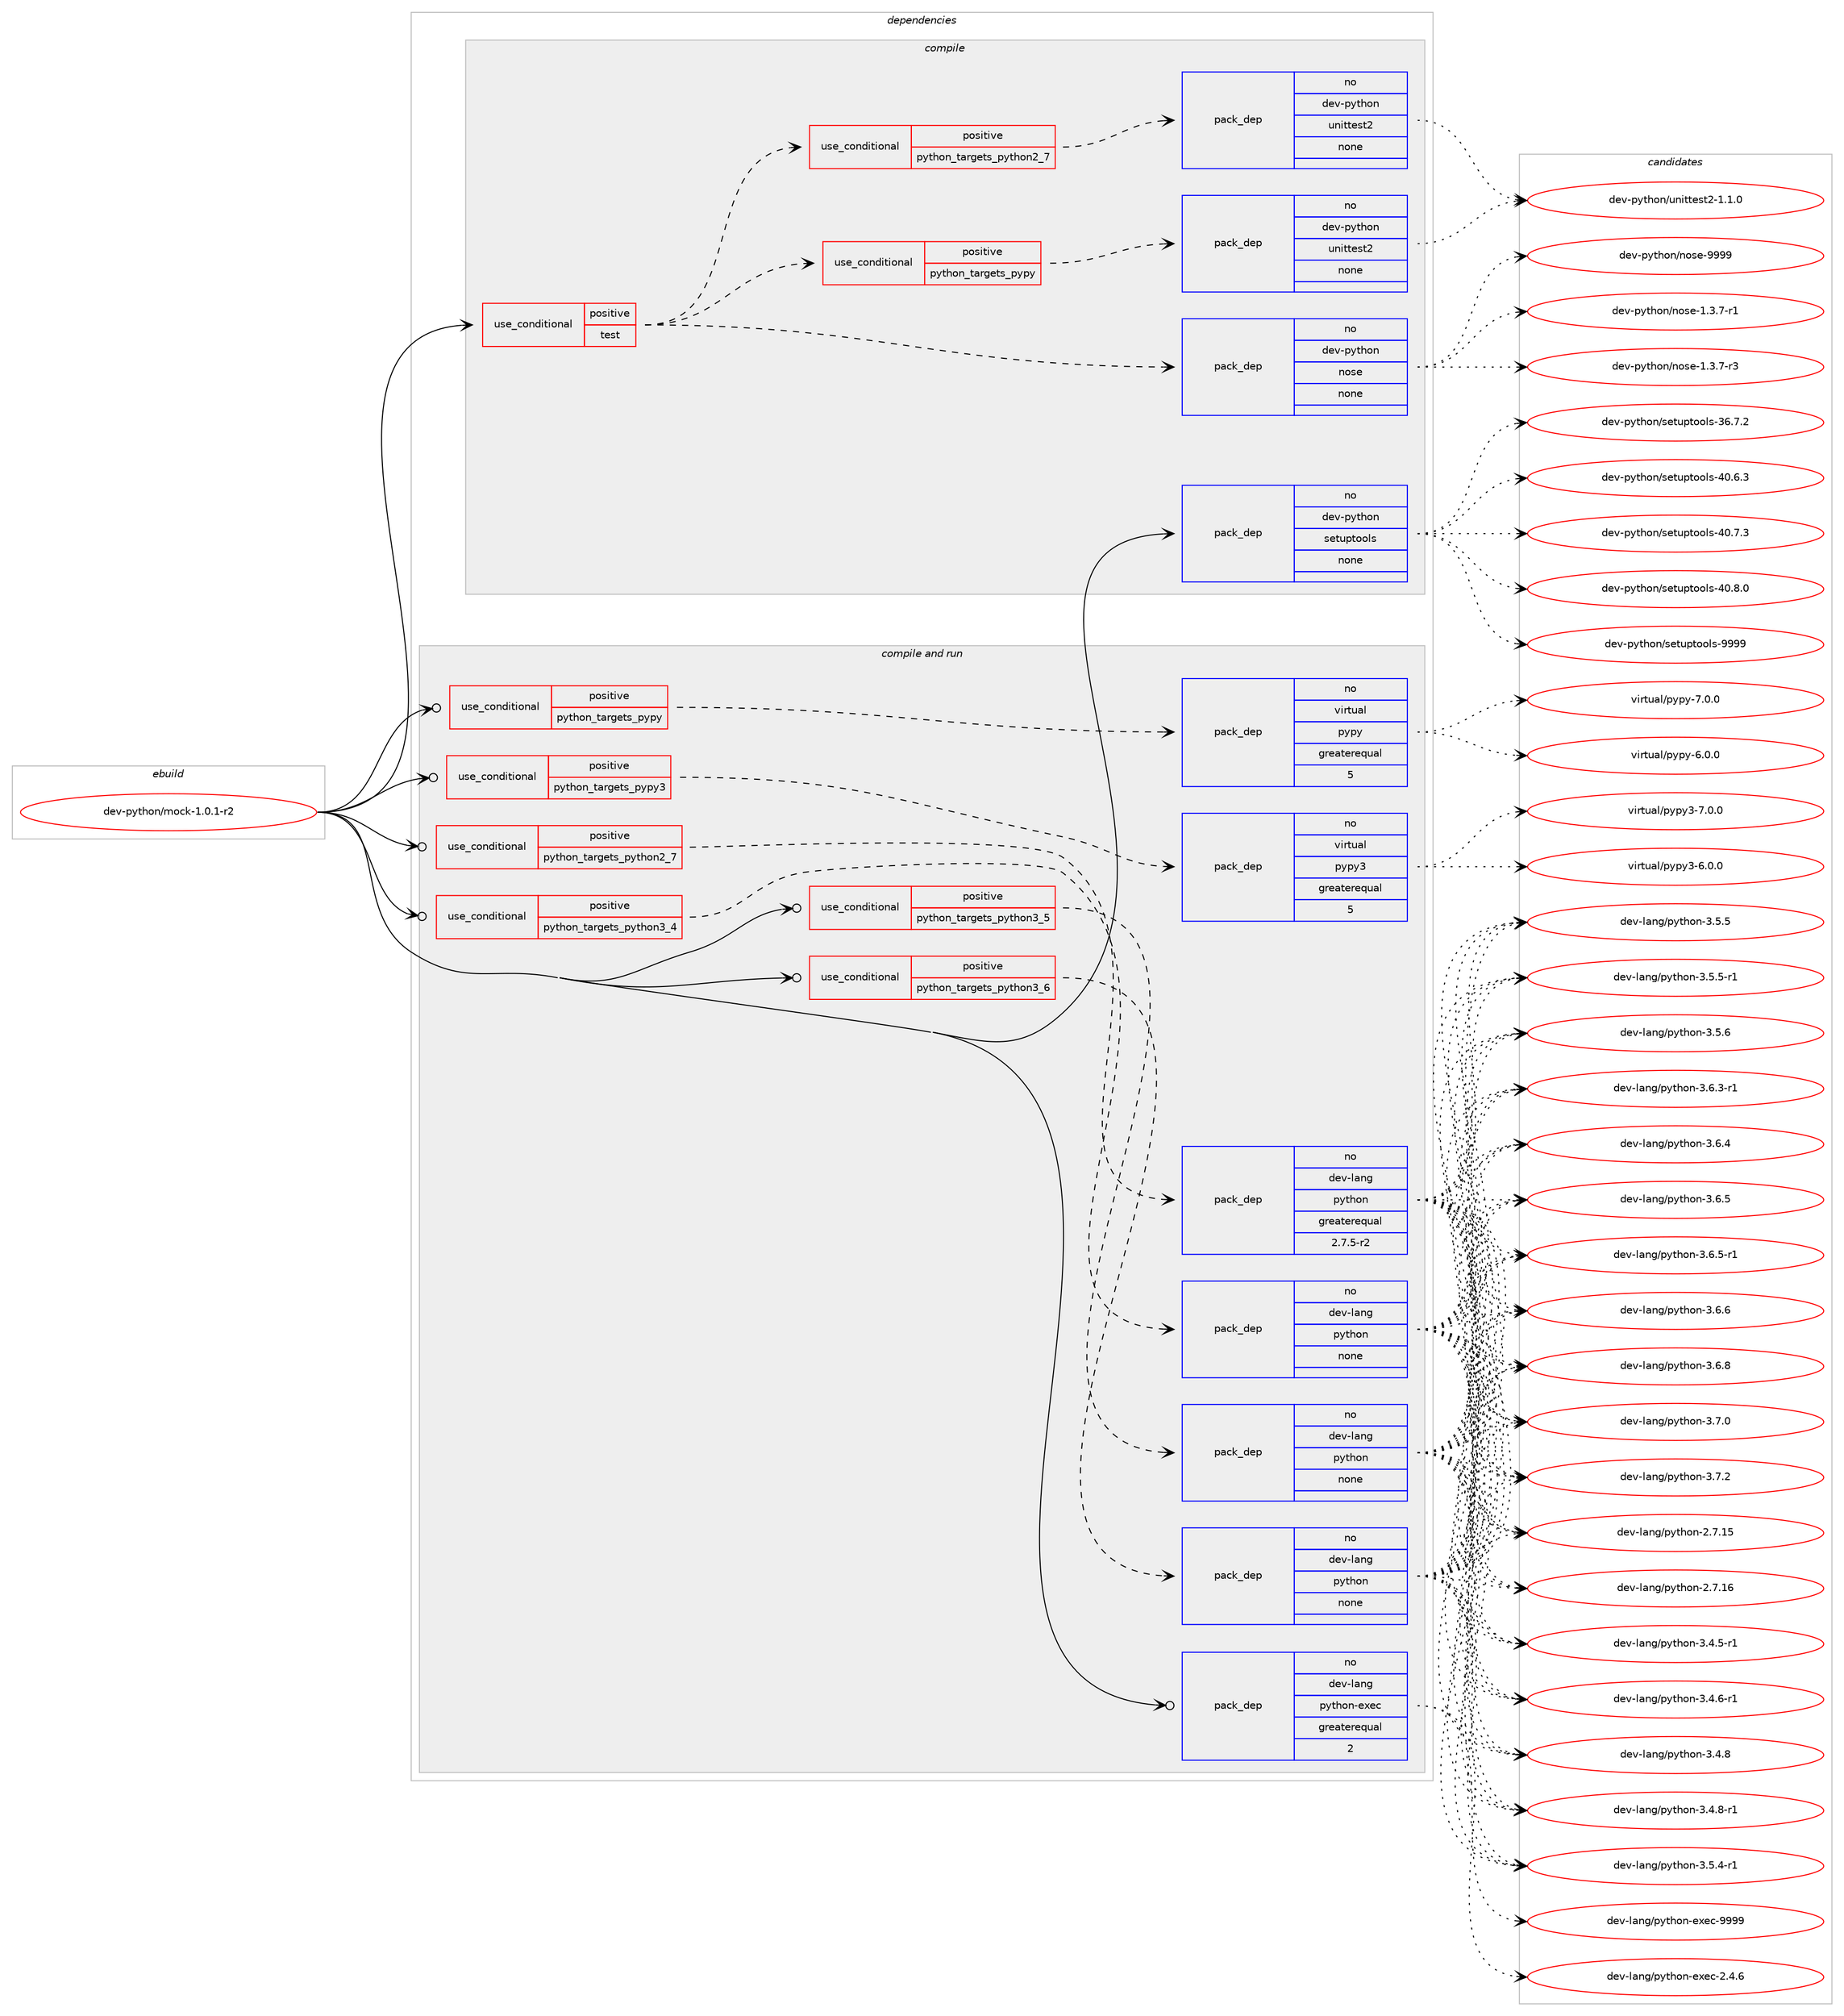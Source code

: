 digraph prolog {

# *************
# Graph options
# *************

newrank=true;
concentrate=true;
compound=true;
graph [rankdir=LR,fontname=Helvetica,fontsize=10,ranksep=1.5];#, ranksep=2.5, nodesep=0.2];
edge  [arrowhead=vee];
node  [fontname=Helvetica,fontsize=10];

# **********
# The ebuild
# **********

subgraph cluster_leftcol {
color=gray;
rank=same;
label=<<i>ebuild</i>>;
id [label="dev-python/mock-1.0.1-r2", color=red, width=4, href="../dev-python/mock-1.0.1-r2.svg"];
}

# ****************
# The dependencies
# ****************

subgraph cluster_midcol {
color=gray;
label=<<i>dependencies</i>>;
subgraph cluster_compile {
fillcolor="#eeeeee";
style=filled;
label=<<i>compile</i>>;
subgraph cond377539 {
dependency1418998 [label=<<TABLE BORDER="0" CELLBORDER="1" CELLSPACING="0" CELLPADDING="4"><TR><TD ROWSPAN="3" CELLPADDING="10">use_conditional</TD></TR><TR><TD>positive</TD></TR><TR><TD>test</TD></TR></TABLE>>, shape=none, color=red];
subgraph pack1018185 {
dependency1418999 [label=<<TABLE BORDER="0" CELLBORDER="1" CELLSPACING="0" CELLPADDING="4" WIDTH="220"><TR><TD ROWSPAN="6" CELLPADDING="30">pack_dep</TD></TR><TR><TD WIDTH="110">no</TD></TR><TR><TD>dev-python</TD></TR><TR><TD>nose</TD></TR><TR><TD>none</TD></TR><TR><TD></TD></TR></TABLE>>, shape=none, color=blue];
}
dependency1418998:e -> dependency1418999:w [weight=20,style="dashed",arrowhead="vee"];
subgraph cond377540 {
dependency1419000 [label=<<TABLE BORDER="0" CELLBORDER="1" CELLSPACING="0" CELLPADDING="4"><TR><TD ROWSPAN="3" CELLPADDING="10">use_conditional</TD></TR><TR><TD>positive</TD></TR><TR><TD>python_targets_pypy</TD></TR></TABLE>>, shape=none, color=red];
subgraph pack1018186 {
dependency1419001 [label=<<TABLE BORDER="0" CELLBORDER="1" CELLSPACING="0" CELLPADDING="4" WIDTH="220"><TR><TD ROWSPAN="6" CELLPADDING="30">pack_dep</TD></TR><TR><TD WIDTH="110">no</TD></TR><TR><TD>dev-python</TD></TR><TR><TD>unittest2</TD></TR><TR><TD>none</TD></TR><TR><TD></TD></TR></TABLE>>, shape=none, color=blue];
}
dependency1419000:e -> dependency1419001:w [weight=20,style="dashed",arrowhead="vee"];
}
dependency1418998:e -> dependency1419000:w [weight=20,style="dashed",arrowhead="vee"];
subgraph cond377541 {
dependency1419002 [label=<<TABLE BORDER="0" CELLBORDER="1" CELLSPACING="0" CELLPADDING="4"><TR><TD ROWSPAN="3" CELLPADDING="10">use_conditional</TD></TR><TR><TD>positive</TD></TR><TR><TD>python_targets_python2_7</TD></TR></TABLE>>, shape=none, color=red];
subgraph pack1018187 {
dependency1419003 [label=<<TABLE BORDER="0" CELLBORDER="1" CELLSPACING="0" CELLPADDING="4" WIDTH="220"><TR><TD ROWSPAN="6" CELLPADDING="30">pack_dep</TD></TR><TR><TD WIDTH="110">no</TD></TR><TR><TD>dev-python</TD></TR><TR><TD>unittest2</TD></TR><TR><TD>none</TD></TR><TR><TD></TD></TR></TABLE>>, shape=none, color=blue];
}
dependency1419002:e -> dependency1419003:w [weight=20,style="dashed",arrowhead="vee"];
}
dependency1418998:e -> dependency1419002:w [weight=20,style="dashed",arrowhead="vee"];
}
id:e -> dependency1418998:w [weight=20,style="solid",arrowhead="vee"];
subgraph pack1018188 {
dependency1419004 [label=<<TABLE BORDER="0" CELLBORDER="1" CELLSPACING="0" CELLPADDING="4" WIDTH="220"><TR><TD ROWSPAN="6" CELLPADDING="30">pack_dep</TD></TR><TR><TD WIDTH="110">no</TD></TR><TR><TD>dev-python</TD></TR><TR><TD>setuptools</TD></TR><TR><TD>none</TD></TR><TR><TD></TD></TR></TABLE>>, shape=none, color=blue];
}
id:e -> dependency1419004:w [weight=20,style="solid",arrowhead="vee"];
}
subgraph cluster_compileandrun {
fillcolor="#eeeeee";
style=filled;
label=<<i>compile and run</i>>;
subgraph cond377542 {
dependency1419005 [label=<<TABLE BORDER="0" CELLBORDER="1" CELLSPACING="0" CELLPADDING="4"><TR><TD ROWSPAN="3" CELLPADDING="10">use_conditional</TD></TR><TR><TD>positive</TD></TR><TR><TD>python_targets_pypy</TD></TR></TABLE>>, shape=none, color=red];
subgraph pack1018189 {
dependency1419006 [label=<<TABLE BORDER="0" CELLBORDER="1" CELLSPACING="0" CELLPADDING="4" WIDTH="220"><TR><TD ROWSPAN="6" CELLPADDING="30">pack_dep</TD></TR><TR><TD WIDTH="110">no</TD></TR><TR><TD>virtual</TD></TR><TR><TD>pypy</TD></TR><TR><TD>greaterequal</TD></TR><TR><TD>5</TD></TR></TABLE>>, shape=none, color=blue];
}
dependency1419005:e -> dependency1419006:w [weight=20,style="dashed",arrowhead="vee"];
}
id:e -> dependency1419005:w [weight=20,style="solid",arrowhead="odotvee"];
subgraph cond377543 {
dependency1419007 [label=<<TABLE BORDER="0" CELLBORDER="1" CELLSPACING="0" CELLPADDING="4"><TR><TD ROWSPAN="3" CELLPADDING="10">use_conditional</TD></TR><TR><TD>positive</TD></TR><TR><TD>python_targets_pypy3</TD></TR></TABLE>>, shape=none, color=red];
subgraph pack1018190 {
dependency1419008 [label=<<TABLE BORDER="0" CELLBORDER="1" CELLSPACING="0" CELLPADDING="4" WIDTH="220"><TR><TD ROWSPAN="6" CELLPADDING="30">pack_dep</TD></TR><TR><TD WIDTH="110">no</TD></TR><TR><TD>virtual</TD></TR><TR><TD>pypy3</TD></TR><TR><TD>greaterequal</TD></TR><TR><TD>5</TD></TR></TABLE>>, shape=none, color=blue];
}
dependency1419007:e -> dependency1419008:w [weight=20,style="dashed",arrowhead="vee"];
}
id:e -> dependency1419007:w [weight=20,style="solid",arrowhead="odotvee"];
subgraph cond377544 {
dependency1419009 [label=<<TABLE BORDER="0" CELLBORDER="1" CELLSPACING="0" CELLPADDING="4"><TR><TD ROWSPAN="3" CELLPADDING="10">use_conditional</TD></TR><TR><TD>positive</TD></TR><TR><TD>python_targets_python2_7</TD></TR></TABLE>>, shape=none, color=red];
subgraph pack1018191 {
dependency1419010 [label=<<TABLE BORDER="0" CELLBORDER="1" CELLSPACING="0" CELLPADDING="4" WIDTH="220"><TR><TD ROWSPAN="6" CELLPADDING="30">pack_dep</TD></TR><TR><TD WIDTH="110">no</TD></TR><TR><TD>dev-lang</TD></TR><TR><TD>python</TD></TR><TR><TD>greaterequal</TD></TR><TR><TD>2.7.5-r2</TD></TR></TABLE>>, shape=none, color=blue];
}
dependency1419009:e -> dependency1419010:w [weight=20,style="dashed",arrowhead="vee"];
}
id:e -> dependency1419009:w [weight=20,style="solid",arrowhead="odotvee"];
subgraph cond377545 {
dependency1419011 [label=<<TABLE BORDER="0" CELLBORDER="1" CELLSPACING="0" CELLPADDING="4"><TR><TD ROWSPAN="3" CELLPADDING="10">use_conditional</TD></TR><TR><TD>positive</TD></TR><TR><TD>python_targets_python3_4</TD></TR></TABLE>>, shape=none, color=red];
subgraph pack1018192 {
dependency1419012 [label=<<TABLE BORDER="0" CELLBORDER="1" CELLSPACING="0" CELLPADDING="4" WIDTH="220"><TR><TD ROWSPAN="6" CELLPADDING="30">pack_dep</TD></TR><TR><TD WIDTH="110">no</TD></TR><TR><TD>dev-lang</TD></TR><TR><TD>python</TD></TR><TR><TD>none</TD></TR><TR><TD></TD></TR></TABLE>>, shape=none, color=blue];
}
dependency1419011:e -> dependency1419012:w [weight=20,style="dashed",arrowhead="vee"];
}
id:e -> dependency1419011:w [weight=20,style="solid",arrowhead="odotvee"];
subgraph cond377546 {
dependency1419013 [label=<<TABLE BORDER="0" CELLBORDER="1" CELLSPACING="0" CELLPADDING="4"><TR><TD ROWSPAN="3" CELLPADDING="10">use_conditional</TD></TR><TR><TD>positive</TD></TR><TR><TD>python_targets_python3_5</TD></TR></TABLE>>, shape=none, color=red];
subgraph pack1018193 {
dependency1419014 [label=<<TABLE BORDER="0" CELLBORDER="1" CELLSPACING="0" CELLPADDING="4" WIDTH="220"><TR><TD ROWSPAN="6" CELLPADDING="30">pack_dep</TD></TR><TR><TD WIDTH="110">no</TD></TR><TR><TD>dev-lang</TD></TR><TR><TD>python</TD></TR><TR><TD>none</TD></TR><TR><TD></TD></TR></TABLE>>, shape=none, color=blue];
}
dependency1419013:e -> dependency1419014:w [weight=20,style="dashed",arrowhead="vee"];
}
id:e -> dependency1419013:w [weight=20,style="solid",arrowhead="odotvee"];
subgraph cond377547 {
dependency1419015 [label=<<TABLE BORDER="0" CELLBORDER="1" CELLSPACING="0" CELLPADDING="4"><TR><TD ROWSPAN="3" CELLPADDING="10">use_conditional</TD></TR><TR><TD>positive</TD></TR><TR><TD>python_targets_python3_6</TD></TR></TABLE>>, shape=none, color=red];
subgraph pack1018194 {
dependency1419016 [label=<<TABLE BORDER="0" CELLBORDER="1" CELLSPACING="0" CELLPADDING="4" WIDTH="220"><TR><TD ROWSPAN="6" CELLPADDING="30">pack_dep</TD></TR><TR><TD WIDTH="110">no</TD></TR><TR><TD>dev-lang</TD></TR><TR><TD>python</TD></TR><TR><TD>none</TD></TR><TR><TD></TD></TR></TABLE>>, shape=none, color=blue];
}
dependency1419015:e -> dependency1419016:w [weight=20,style="dashed",arrowhead="vee"];
}
id:e -> dependency1419015:w [weight=20,style="solid",arrowhead="odotvee"];
subgraph pack1018195 {
dependency1419017 [label=<<TABLE BORDER="0" CELLBORDER="1" CELLSPACING="0" CELLPADDING="4" WIDTH="220"><TR><TD ROWSPAN="6" CELLPADDING="30">pack_dep</TD></TR><TR><TD WIDTH="110">no</TD></TR><TR><TD>dev-lang</TD></TR><TR><TD>python-exec</TD></TR><TR><TD>greaterequal</TD></TR><TR><TD>2</TD></TR></TABLE>>, shape=none, color=blue];
}
id:e -> dependency1419017:w [weight=20,style="solid",arrowhead="odotvee"];
}
subgraph cluster_run {
fillcolor="#eeeeee";
style=filled;
label=<<i>run</i>>;
}
}

# **************
# The candidates
# **************

subgraph cluster_choices {
rank=same;
color=gray;
label=<<i>candidates</i>>;

subgraph choice1018185 {
color=black;
nodesep=1;
choice10010111845112121116104111110471101111151014549465146554511449 [label="dev-python/nose-1.3.7-r1", color=red, width=4,href="../dev-python/nose-1.3.7-r1.svg"];
choice10010111845112121116104111110471101111151014549465146554511451 [label="dev-python/nose-1.3.7-r3", color=red, width=4,href="../dev-python/nose-1.3.7-r3.svg"];
choice10010111845112121116104111110471101111151014557575757 [label="dev-python/nose-9999", color=red, width=4,href="../dev-python/nose-9999.svg"];
dependency1418999:e -> choice10010111845112121116104111110471101111151014549465146554511449:w [style=dotted,weight="100"];
dependency1418999:e -> choice10010111845112121116104111110471101111151014549465146554511451:w [style=dotted,weight="100"];
dependency1418999:e -> choice10010111845112121116104111110471101111151014557575757:w [style=dotted,weight="100"];
}
subgraph choice1018186 {
color=black;
nodesep=1;
choice100101118451121211161041111104711711010511611610111511650454946494648 [label="dev-python/unittest2-1.1.0", color=red, width=4,href="../dev-python/unittest2-1.1.0.svg"];
dependency1419001:e -> choice100101118451121211161041111104711711010511611610111511650454946494648:w [style=dotted,weight="100"];
}
subgraph choice1018187 {
color=black;
nodesep=1;
choice100101118451121211161041111104711711010511611610111511650454946494648 [label="dev-python/unittest2-1.1.0", color=red, width=4,href="../dev-python/unittest2-1.1.0.svg"];
dependency1419003:e -> choice100101118451121211161041111104711711010511611610111511650454946494648:w [style=dotted,weight="100"];
}
subgraph choice1018188 {
color=black;
nodesep=1;
choice100101118451121211161041111104711510111611711211611111110811545515446554650 [label="dev-python/setuptools-36.7.2", color=red, width=4,href="../dev-python/setuptools-36.7.2.svg"];
choice100101118451121211161041111104711510111611711211611111110811545524846544651 [label="dev-python/setuptools-40.6.3", color=red, width=4,href="../dev-python/setuptools-40.6.3.svg"];
choice100101118451121211161041111104711510111611711211611111110811545524846554651 [label="dev-python/setuptools-40.7.3", color=red, width=4,href="../dev-python/setuptools-40.7.3.svg"];
choice100101118451121211161041111104711510111611711211611111110811545524846564648 [label="dev-python/setuptools-40.8.0", color=red, width=4,href="../dev-python/setuptools-40.8.0.svg"];
choice10010111845112121116104111110471151011161171121161111111081154557575757 [label="dev-python/setuptools-9999", color=red, width=4,href="../dev-python/setuptools-9999.svg"];
dependency1419004:e -> choice100101118451121211161041111104711510111611711211611111110811545515446554650:w [style=dotted,weight="100"];
dependency1419004:e -> choice100101118451121211161041111104711510111611711211611111110811545524846544651:w [style=dotted,weight="100"];
dependency1419004:e -> choice100101118451121211161041111104711510111611711211611111110811545524846554651:w [style=dotted,weight="100"];
dependency1419004:e -> choice100101118451121211161041111104711510111611711211611111110811545524846564648:w [style=dotted,weight="100"];
dependency1419004:e -> choice10010111845112121116104111110471151011161171121161111111081154557575757:w [style=dotted,weight="100"];
}
subgraph choice1018189 {
color=black;
nodesep=1;
choice1181051141161179710847112121112121455446484648 [label="virtual/pypy-6.0.0", color=red, width=4,href="../virtual/pypy-6.0.0.svg"];
choice1181051141161179710847112121112121455546484648 [label="virtual/pypy-7.0.0", color=red, width=4,href="../virtual/pypy-7.0.0.svg"];
dependency1419006:e -> choice1181051141161179710847112121112121455446484648:w [style=dotted,weight="100"];
dependency1419006:e -> choice1181051141161179710847112121112121455546484648:w [style=dotted,weight="100"];
}
subgraph choice1018190 {
color=black;
nodesep=1;
choice118105114116117971084711212111212151455446484648 [label="virtual/pypy3-6.0.0", color=red, width=4,href="../virtual/pypy3-6.0.0.svg"];
choice118105114116117971084711212111212151455546484648 [label="virtual/pypy3-7.0.0", color=red, width=4,href="../virtual/pypy3-7.0.0.svg"];
dependency1419008:e -> choice118105114116117971084711212111212151455446484648:w [style=dotted,weight="100"];
dependency1419008:e -> choice118105114116117971084711212111212151455546484648:w [style=dotted,weight="100"];
}
subgraph choice1018191 {
color=black;
nodesep=1;
choice10010111845108971101034711212111610411111045504655464953 [label="dev-lang/python-2.7.15", color=red, width=4,href="../dev-lang/python-2.7.15.svg"];
choice10010111845108971101034711212111610411111045504655464954 [label="dev-lang/python-2.7.16", color=red, width=4,href="../dev-lang/python-2.7.16.svg"];
choice1001011184510897110103471121211161041111104551465246534511449 [label="dev-lang/python-3.4.5-r1", color=red, width=4,href="../dev-lang/python-3.4.5-r1.svg"];
choice1001011184510897110103471121211161041111104551465246544511449 [label="dev-lang/python-3.4.6-r1", color=red, width=4,href="../dev-lang/python-3.4.6-r1.svg"];
choice100101118451089711010347112121116104111110455146524656 [label="dev-lang/python-3.4.8", color=red, width=4,href="../dev-lang/python-3.4.8.svg"];
choice1001011184510897110103471121211161041111104551465246564511449 [label="dev-lang/python-3.4.8-r1", color=red, width=4,href="../dev-lang/python-3.4.8-r1.svg"];
choice1001011184510897110103471121211161041111104551465346524511449 [label="dev-lang/python-3.5.4-r1", color=red, width=4,href="../dev-lang/python-3.5.4-r1.svg"];
choice100101118451089711010347112121116104111110455146534653 [label="dev-lang/python-3.5.5", color=red, width=4,href="../dev-lang/python-3.5.5.svg"];
choice1001011184510897110103471121211161041111104551465346534511449 [label="dev-lang/python-3.5.5-r1", color=red, width=4,href="../dev-lang/python-3.5.5-r1.svg"];
choice100101118451089711010347112121116104111110455146534654 [label="dev-lang/python-3.5.6", color=red, width=4,href="../dev-lang/python-3.5.6.svg"];
choice1001011184510897110103471121211161041111104551465446514511449 [label="dev-lang/python-3.6.3-r1", color=red, width=4,href="../dev-lang/python-3.6.3-r1.svg"];
choice100101118451089711010347112121116104111110455146544652 [label="dev-lang/python-3.6.4", color=red, width=4,href="../dev-lang/python-3.6.4.svg"];
choice100101118451089711010347112121116104111110455146544653 [label="dev-lang/python-3.6.5", color=red, width=4,href="../dev-lang/python-3.6.5.svg"];
choice1001011184510897110103471121211161041111104551465446534511449 [label="dev-lang/python-3.6.5-r1", color=red, width=4,href="../dev-lang/python-3.6.5-r1.svg"];
choice100101118451089711010347112121116104111110455146544654 [label="dev-lang/python-3.6.6", color=red, width=4,href="../dev-lang/python-3.6.6.svg"];
choice100101118451089711010347112121116104111110455146544656 [label="dev-lang/python-3.6.8", color=red, width=4,href="../dev-lang/python-3.6.8.svg"];
choice100101118451089711010347112121116104111110455146554648 [label="dev-lang/python-3.7.0", color=red, width=4,href="../dev-lang/python-3.7.0.svg"];
choice100101118451089711010347112121116104111110455146554650 [label="dev-lang/python-3.7.2", color=red, width=4,href="../dev-lang/python-3.7.2.svg"];
dependency1419010:e -> choice10010111845108971101034711212111610411111045504655464953:w [style=dotted,weight="100"];
dependency1419010:e -> choice10010111845108971101034711212111610411111045504655464954:w [style=dotted,weight="100"];
dependency1419010:e -> choice1001011184510897110103471121211161041111104551465246534511449:w [style=dotted,weight="100"];
dependency1419010:e -> choice1001011184510897110103471121211161041111104551465246544511449:w [style=dotted,weight="100"];
dependency1419010:e -> choice100101118451089711010347112121116104111110455146524656:w [style=dotted,weight="100"];
dependency1419010:e -> choice1001011184510897110103471121211161041111104551465246564511449:w [style=dotted,weight="100"];
dependency1419010:e -> choice1001011184510897110103471121211161041111104551465346524511449:w [style=dotted,weight="100"];
dependency1419010:e -> choice100101118451089711010347112121116104111110455146534653:w [style=dotted,weight="100"];
dependency1419010:e -> choice1001011184510897110103471121211161041111104551465346534511449:w [style=dotted,weight="100"];
dependency1419010:e -> choice100101118451089711010347112121116104111110455146534654:w [style=dotted,weight="100"];
dependency1419010:e -> choice1001011184510897110103471121211161041111104551465446514511449:w [style=dotted,weight="100"];
dependency1419010:e -> choice100101118451089711010347112121116104111110455146544652:w [style=dotted,weight="100"];
dependency1419010:e -> choice100101118451089711010347112121116104111110455146544653:w [style=dotted,weight="100"];
dependency1419010:e -> choice1001011184510897110103471121211161041111104551465446534511449:w [style=dotted,weight="100"];
dependency1419010:e -> choice100101118451089711010347112121116104111110455146544654:w [style=dotted,weight="100"];
dependency1419010:e -> choice100101118451089711010347112121116104111110455146544656:w [style=dotted,weight="100"];
dependency1419010:e -> choice100101118451089711010347112121116104111110455146554648:w [style=dotted,weight="100"];
dependency1419010:e -> choice100101118451089711010347112121116104111110455146554650:w [style=dotted,weight="100"];
}
subgraph choice1018192 {
color=black;
nodesep=1;
choice10010111845108971101034711212111610411111045504655464953 [label="dev-lang/python-2.7.15", color=red, width=4,href="../dev-lang/python-2.7.15.svg"];
choice10010111845108971101034711212111610411111045504655464954 [label="dev-lang/python-2.7.16", color=red, width=4,href="../dev-lang/python-2.7.16.svg"];
choice1001011184510897110103471121211161041111104551465246534511449 [label="dev-lang/python-3.4.5-r1", color=red, width=4,href="../dev-lang/python-3.4.5-r1.svg"];
choice1001011184510897110103471121211161041111104551465246544511449 [label="dev-lang/python-3.4.6-r1", color=red, width=4,href="../dev-lang/python-3.4.6-r1.svg"];
choice100101118451089711010347112121116104111110455146524656 [label="dev-lang/python-3.4.8", color=red, width=4,href="../dev-lang/python-3.4.8.svg"];
choice1001011184510897110103471121211161041111104551465246564511449 [label="dev-lang/python-3.4.8-r1", color=red, width=4,href="../dev-lang/python-3.4.8-r1.svg"];
choice1001011184510897110103471121211161041111104551465346524511449 [label="dev-lang/python-3.5.4-r1", color=red, width=4,href="../dev-lang/python-3.5.4-r1.svg"];
choice100101118451089711010347112121116104111110455146534653 [label="dev-lang/python-3.5.5", color=red, width=4,href="../dev-lang/python-3.5.5.svg"];
choice1001011184510897110103471121211161041111104551465346534511449 [label="dev-lang/python-3.5.5-r1", color=red, width=4,href="../dev-lang/python-3.5.5-r1.svg"];
choice100101118451089711010347112121116104111110455146534654 [label="dev-lang/python-3.5.6", color=red, width=4,href="../dev-lang/python-3.5.6.svg"];
choice1001011184510897110103471121211161041111104551465446514511449 [label="dev-lang/python-3.6.3-r1", color=red, width=4,href="../dev-lang/python-3.6.3-r1.svg"];
choice100101118451089711010347112121116104111110455146544652 [label="dev-lang/python-3.6.4", color=red, width=4,href="../dev-lang/python-3.6.4.svg"];
choice100101118451089711010347112121116104111110455146544653 [label="dev-lang/python-3.6.5", color=red, width=4,href="../dev-lang/python-3.6.5.svg"];
choice1001011184510897110103471121211161041111104551465446534511449 [label="dev-lang/python-3.6.5-r1", color=red, width=4,href="../dev-lang/python-3.6.5-r1.svg"];
choice100101118451089711010347112121116104111110455146544654 [label="dev-lang/python-3.6.6", color=red, width=4,href="../dev-lang/python-3.6.6.svg"];
choice100101118451089711010347112121116104111110455146544656 [label="dev-lang/python-3.6.8", color=red, width=4,href="../dev-lang/python-3.6.8.svg"];
choice100101118451089711010347112121116104111110455146554648 [label="dev-lang/python-3.7.0", color=red, width=4,href="../dev-lang/python-3.7.0.svg"];
choice100101118451089711010347112121116104111110455146554650 [label="dev-lang/python-3.7.2", color=red, width=4,href="../dev-lang/python-3.7.2.svg"];
dependency1419012:e -> choice10010111845108971101034711212111610411111045504655464953:w [style=dotted,weight="100"];
dependency1419012:e -> choice10010111845108971101034711212111610411111045504655464954:w [style=dotted,weight="100"];
dependency1419012:e -> choice1001011184510897110103471121211161041111104551465246534511449:w [style=dotted,weight="100"];
dependency1419012:e -> choice1001011184510897110103471121211161041111104551465246544511449:w [style=dotted,weight="100"];
dependency1419012:e -> choice100101118451089711010347112121116104111110455146524656:w [style=dotted,weight="100"];
dependency1419012:e -> choice1001011184510897110103471121211161041111104551465246564511449:w [style=dotted,weight="100"];
dependency1419012:e -> choice1001011184510897110103471121211161041111104551465346524511449:w [style=dotted,weight="100"];
dependency1419012:e -> choice100101118451089711010347112121116104111110455146534653:w [style=dotted,weight="100"];
dependency1419012:e -> choice1001011184510897110103471121211161041111104551465346534511449:w [style=dotted,weight="100"];
dependency1419012:e -> choice100101118451089711010347112121116104111110455146534654:w [style=dotted,weight="100"];
dependency1419012:e -> choice1001011184510897110103471121211161041111104551465446514511449:w [style=dotted,weight="100"];
dependency1419012:e -> choice100101118451089711010347112121116104111110455146544652:w [style=dotted,weight="100"];
dependency1419012:e -> choice100101118451089711010347112121116104111110455146544653:w [style=dotted,weight="100"];
dependency1419012:e -> choice1001011184510897110103471121211161041111104551465446534511449:w [style=dotted,weight="100"];
dependency1419012:e -> choice100101118451089711010347112121116104111110455146544654:w [style=dotted,weight="100"];
dependency1419012:e -> choice100101118451089711010347112121116104111110455146544656:w [style=dotted,weight="100"];
dependency1419012:e -> choice100101118451089711010347112121116104111110455146554648:w [style=dotted,weight="100"];
dependency1419012:e -> choice100101118451089711010347112121116104111110455146554650:w [style=dotted,weight="100"];
}
subgraph choice1018193 {
color=black;
nodesep=1;
choice10010111845108971101034711212111610411111045504655464953 [label="dev-lang/python-2.7.15", color=red, width=4,href="../dev-lang/python-2.7.15.svg"];
choice10010111845108971101034711212111610411111045504655464954 [label="dev-lang/python-2.7.16", color=red, width=4,href="../dev-lang/python-2.7.16.svg"];
choice1001011184510897110103471121211161041111104551465246534511449 [label="dev-lang/python-3.4.5-r1", color=red, width=4,href="../dev-lang/python-3.4.5-r1.svg"];
choice1001011184510897110103471121211161041111104551465246544511449 [label="dev-lang/python-3.4.6-r1", color=red, width=4,href="../dev-lang/python-3.4.6-r1.svg"];
choice100101118451089711010347112121116104111110455146524656 [label="dev-lang/python-3.4.8", color=red, width=4,href="../dev-lang/python-3.4.8.svg"];
choice1001011184510897110103471121211161041111104551465246564511449 [label="dev-lang/python-3.4.8-r1", color=red, width=4,href="../dev-lang/python-3.4.8-r1.svg"];
choice1001011184510897110103471121211161041111104551465346524511449 [label="dev-lang/python-3.5.4-r1", color=red, width=4,href="../dev-lang/python-3.5.4-r1.svg"];
choice100101118451089711010347112121116104111110455146534653 [label="dev-lang/python-3.5.5", color=red, width=4,href="../dev-lang/python-3.5.5.svg"];
choice1001011184510897110103471121211161041111104551465346534511449 [label="dev-lang/python-3.5.5-r1", color=red, width=4,href="../dev-lang/python-3.5.5-r1.svg"];
choice100101118451089711010347112121116104111110455146534654 [label="dev-lang/python-3.5.6", color=red, width=4,href="../dev-lang/python-3.5.6.svg"];
choice1001011184510897110103471121211161041111104551465446514511449 [label="dev-lang/python-3.6.3-r1", color=red, width=4,href="../dev-lang/python-3.6.3-r1.svg"];
choice100101118451089711010347112121116104111110455146544652 [label="dev-lang/python-3.6.4", color=red, width=4,href="../dev-lang/python-3.6.4.svg"];
choice100101118451089711010347112121116104111110455146544653 [label="dev-lang/python-3.6.5", color=red, width=4,href="../dev-lang/python-3.6.5.svg"];
choice1001011184510897110103471121211161041111104551465446534511449 [label="dev-lang/python-3.6.5-r1", color=red, width=4,href="../dev-lang/python-3.6.5-r1.svg"];
choice100101118451089711010347112121116104111110455146544654 [label="dev-lang/python-3.6.6", color=red, width=4,href="../dev-lang/python-3.6.6.svg"];
choice100101118451089711010347112121116104111110455146544656 [label="dev-lang/python-3.6.8", color=red, width=4,href="../dev-lang/python-3.6.8.svg"];
choice100101118451089711010347112121116104111110455146554648 [label="dev-lang/python-3.7.0", color=red, width=4,href="../dev-lang/python-3.7.0.svg"];
choice100101118451089711010347112121116104111110455146554650 [label="dev-lang/python-3.7.2", color=red, width=4,href="../dev-lang/python-3.7.2.svg"];
dependency1419014:e -> choice10010111845108971101034711212111610411111045504655464953:w [style=dotted,weight="100"];
dependency1419014:e -> choice10010111845108971101034711212111610411111045504655464954:w [style=dotted,weight="100"];
dependency1419014:e -> choice1001011184510897110103471121211161041111104551465246534511449:w [style=dotted,weight="100"];
dependency1419014:e -> choice1001011184510897110103471121211161041111104551465246544511449:w [style=dotted,weight="100"];
dependency1419014:e -> choice100101118451089711010347112121116104111110455146524656:w [style=dotted,weight="100"];
dependency1419014:e -> choice1001011184510897110103471121211161041111104551465246564511449:w [style=dotted,weight="100"];
dependency1419014:e -> choice1001011184510897110103471121211161041111104551465346524511449:w [style=dotted,weight="100"];
dependency1419014:e -> choice100101118451089711010347112121116104111110455146534653:w [style=dotted,weight="100"];
dependency1419014:e -> choice1001011184510897110103471121211161041111104551465346534511449:w [style=dotted,weight="100"];
dependency1419014:e -> choice100101118451089711010347112121116104111110455146534654:w [style=dotted,weight="100"];
dependency1419014:e -> choice1001011184510897110103471121211161041111104551465446514511449:w [style=dotted,weight="100"];
dependency1419014:e -> choice100101118451089711010347112121116104111110455146544652:w [style=dotted,weight="100"];
dependency1419014:e -> choice100101118451089711010347112121116104111110455146544653:w [style=dotted,weight="100"];
dependency1419014:e -> choice1001011184510897110103471121211161041111104551465446534511449:w [style=dotted,weight="100"];
dependency1419014:e -> choice100101118451089711010347112121116104111110455146544654:w [style=dotted,weight="100"];
dependency1419014:e -> choice100101118451089711010347112121116104111110455146544656:w [style=dotted,weight="100"];
dependency1419014:e -> choice100101118451089711010347112121116104111110455146554648:w [style=dotted,weight="100"];
dependency1419014:e -> choice100101118451089711010347112121116104111110455146554650:w [style=dotted,weight="100"];
}
subgraph choice1018194 {
color=black;
nodesep=1;
choice10010111845108971101034711212111610411111045504655464953 [label="dev-lang/python-2.7.15", color=red, width=4,href="../dev-lang/python-2.7.15.svg"];
choice10010111845108971101034711212111610411111045504655464954 [label="dev-lang/python-2.7.16", color=red, width=4,href="../dev-lang/python-2.7.16.svg"];
choice1001011184510897110103471121211161041111104551465246534511449 [label="dev-lang/python-3.4.5-r1", color=red, width=4,href="../dev-lang/python-3.4.5-r1.svg"];
choice1001011184510897110103471121211161041111104551465246544511449 [label="dev-lang/python-3.4.6-r1", color=red, width=4,href="../dev-lang/python-3.4.6-r1.svg"];
choice100101118451089711010347112121116104111110455146524656 [label="dev-lang/python-3.4.8", color=red, width=4,href="../dev-lang/python-3.4.8.svg"];
choice1001011184510897110103471121211161041111104551465246564511449 [label="dev-lang/python-3.4.8-r1", color=red, width=4,href="../dev-lang/python-3.4.8-r1.svg"];
choice1001011184510897110103471121211161041111104551465346524511449 [label="dev-lang/python-3.5.4-r1", color=red, width=4,href="../dev-lang/python-3.5.4-r1.svg"];
choice100101118451089711010347112121116104111110455146534653 [label="dev-lang/python-3.5.5", color=red, width=4,href="../dev-lang/python-3.5.5.svg"];
choice1001011184510897110103471121211161041111104551465346534511449 [label="dev-lang/python-3.5.5-r1", color=red, width=4,href="../dev-lang/python-3.5.5-r1.svg"];
choice100101118451089711010347112121116104111110455146534654 [label="dev-lang/python-3.5.6", color=red, width=4,href="../dev-lang/python-3.5.6.svg"];
choice1001011184510897110103471121211161041111104551465446514511449 [label="dev-lang/python-3.6.3-r1", color=red, width=4,href="../dev-lang/python-3.6.3-r1.svg"];
choice100101118451089711010347112121116104111110455146544652 [label="dev-lang/python-3.6.4", color=red, width=4,href="../dev-lang/python-3.6.4.svg"];
choice100101118451089711010347112121116104111110455146544653 [label="dev-lang/python-3.6.5", color=red, width=4,href="../dev-lang/python-3.6.5.svg"];
choice1001011184510897110103471121211161041111104551465446534511449 [label="dev-lang/python-3.6.5-r1", color=red, width=4,href="../dev-lang/python-3.6.5-r1.svg"];
choice100101118451089711010347112121116104111110455146544654 [label="dev-lang/python-3.6.6", color=red, width=4,href="../dev-lang/python-3.6.6.svg"];
choice100101118451089711010347112121116104111110455146544656 [label="dev-lang/python-3.6.8", color=red, width=4,href="../dev-lang/python-3.6.8.svg"];
choice100101118451089711010347112121116104111110455146554648 [label="dev-lang/python-3.7.0", color=red, width=4,href="../dev-lang/python-3.7.0.svg"];
choice100101118451089711010347112121116104111110455146554650 [label="dev-lang/python-3.7.2", color=red, width=4,href="../dev-lang/python-3.7.2.svg"];
dependency1419016:e -> choice10010111845108971101034711212111610411111045504655464953:w [style=dotted,weight="100"];
dependency1419016:e -> choice10010111845108971101034711212111610411111045504655464954:w [style=dotted,weight="100"];
dependency1419016:e -> choice1001011184510897110103471121211161041111104551465246534511449:w [style=dotted,weight="100"];
dependency1419016:e -> choice1001011184510897110103471121211161041111104551465246544511449:w [style=dotted,weight="100"];
dependency1419016:e -> choice100101118451089711010347112121116104111110455146524656:w [style=dotted,weight="100"];
dependency1419016:e -> choice1001011184510897110103471121211161041111104551465246564511449:w [style=dotted,weight="100"];
dependency1419016:e -> choice1001011184510897110103471121211161041111104551465346524511449:w [style=dotted,weight="100"];
dependency1419016:e -> choice100101118451089711010347112121116104111110455146534653:w [style=dotted,weight="100"];
dependency1419016:e -> choice1001011184510897110103471121211161041111104551465346534511449:w [style=dotted,weight="100"];
dependency1419016:e -> choice100101118451089711010347112121116104111110455146534654:w [style=dotted,weight="100"];
dependency1419016:e -> choice1001011184510897110103471121211161041111104551465446514511449:w [style=dotted,weight="100"];
dependency1419016:e -> choice100101118451089711010347112121116104111110455146544652:w [style=dotted,weight="100"];
dependency1419016:e -> choice100101118451089711010347112121116104111110455146544653:w [style=dotted,weight="100"];
dependency1419016:e -> choice1001011184510897110103471121211161041111104551465446534511449:w [style=dotted,weight="100"];
dependency1419016:e -> choice100101118451089711010347112121116104111110455146544654:w [style=dotted,weight="100"];
dependency1419016:e -> choice100101118451089711010347112121116104111110455146544656:w [style=dotted,weight="100"];
dependency1419016:e -> choice100101118451089711010347112121116104111110455146554648:w [style=dotted,weight="100"];
dependency1419016:e -> choice100101118451089711010347112121116104111110455146554650:w [style=dotted,weight="100"];
}
subgraph choice1018195 {
color=black;
nodesep=1;
choice1001011184510897110103471121211161041111104510112010199455046524654 [label="dev-lang/python-exec-2.4.6", color=red, width=4,href="../dev-lang/python-exec-2.4.6.svg"];
choice10010111845108971101034711212111610411111045101120101994557575757 [label="dev-lang/python-exec-9999", color=red, width=4,href="../dev-lang/python-exec-9999.svg"];
dependency1419017:e -> choice1001011184510897110103471121211161041111104510112010199455046524654:w [style=dotted,weight="100"];
dependency1419017:e -> choice10010111845108971101034711212111610411111045101120101994557575757:w [style=dotted,weight="100"];
}
}

}
